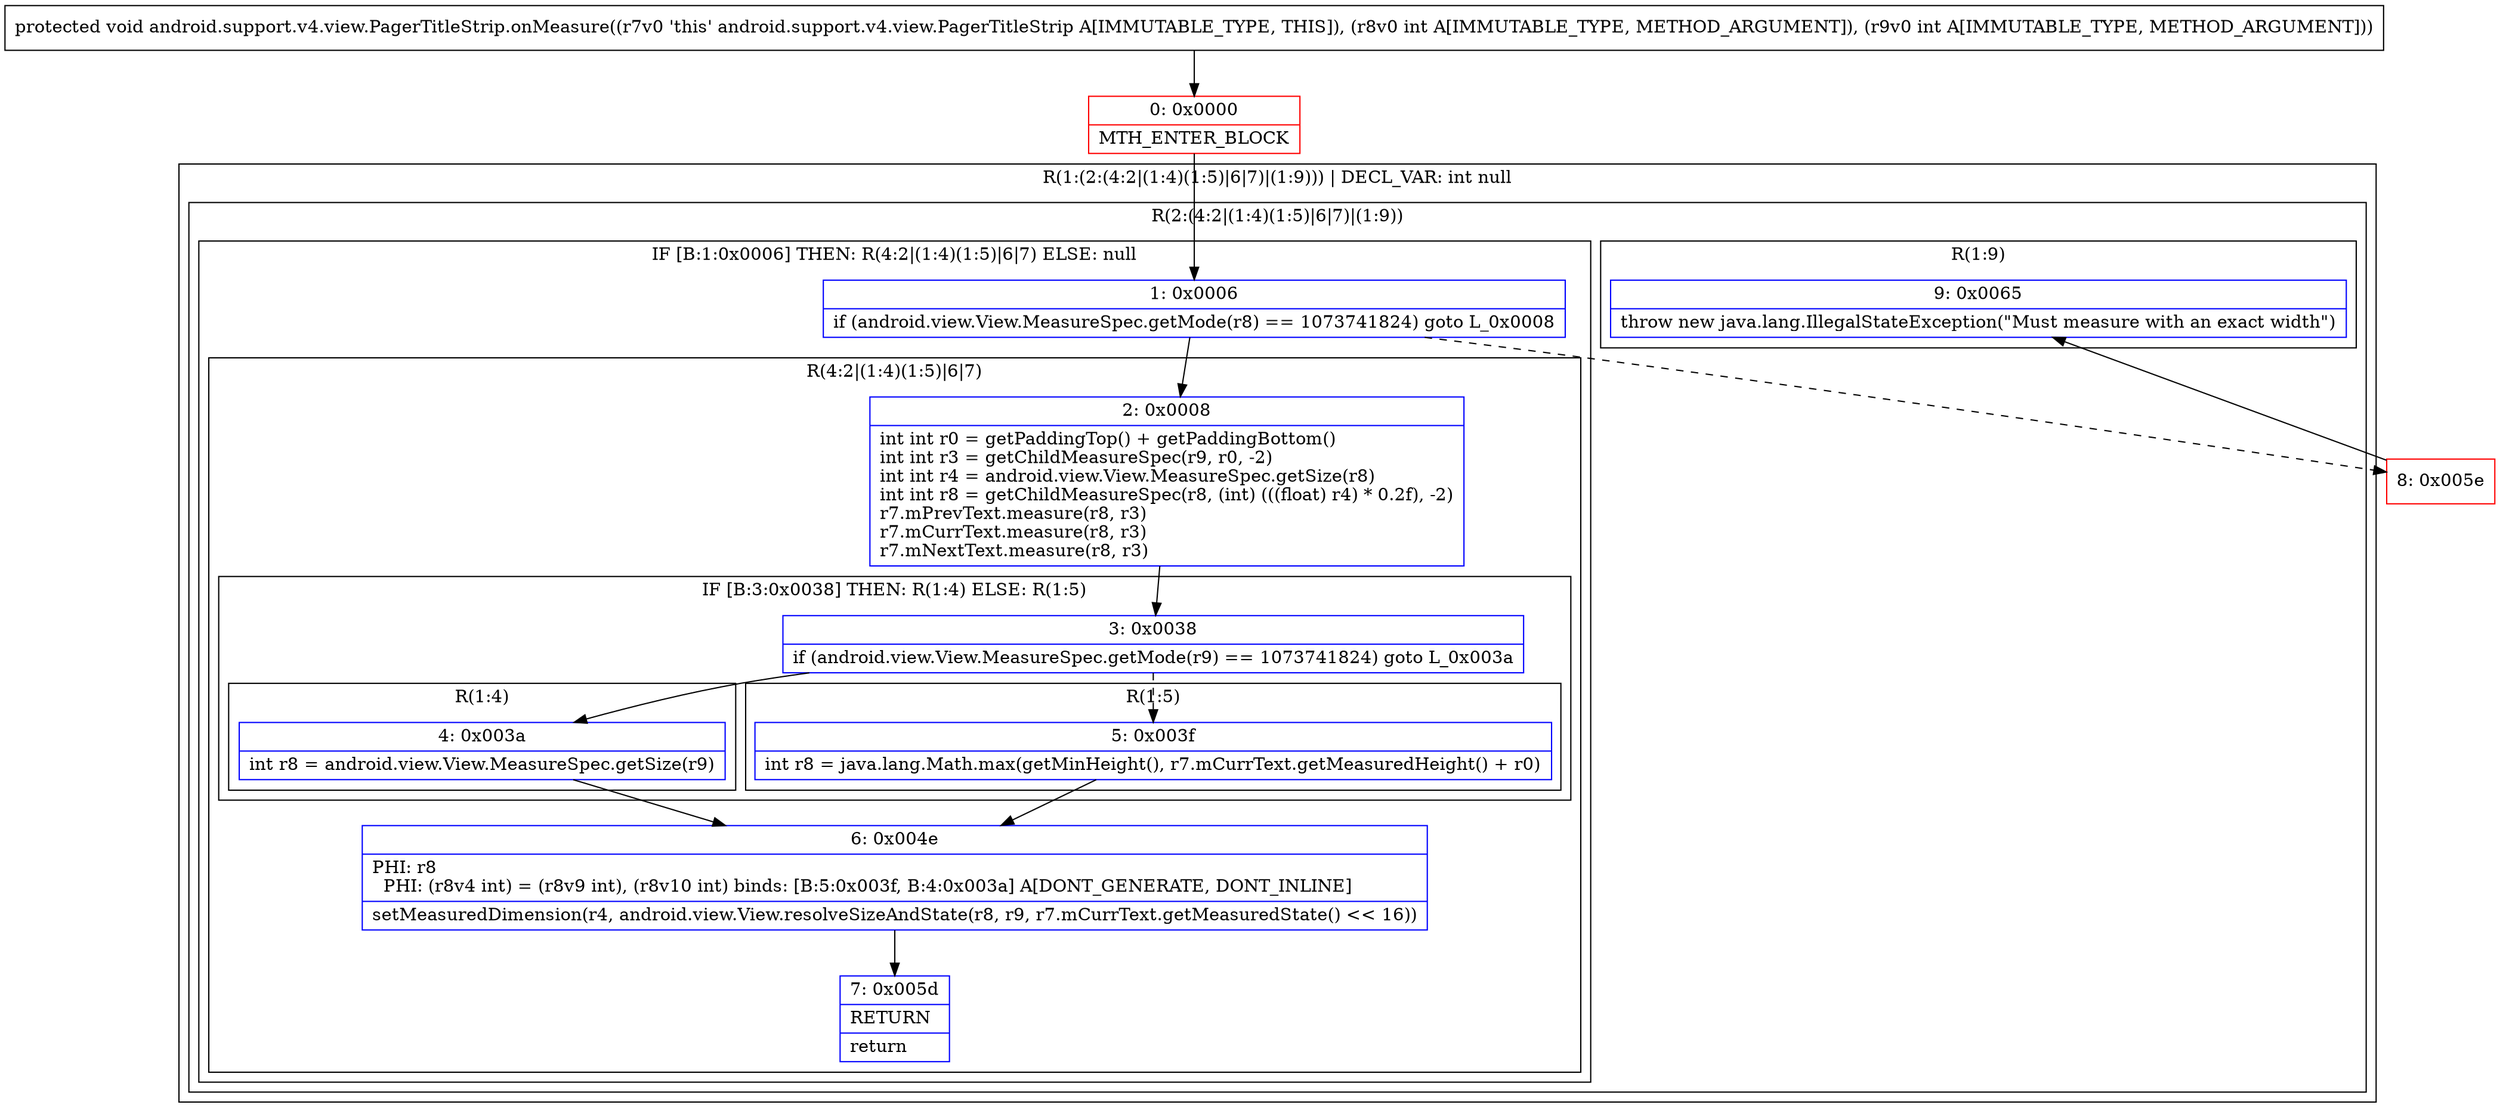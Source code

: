 digraph "CFG forandroid.support.v4.view.PagerTitleStrip.onMeasure(II)V" {
subgraph cluster_Region_392231987 {
label = "R(1:(2:(4:2|(1:4)(1:5)|6|7)|(1:9))) | DECL_VAR: int null\l";
node [shape=record,color=blue];
subgraph cluster_Region_1296673212 {
label = "R(2:(4:2|(1:4)(1:5)|6|7)|(1:9))";
node [shape=record,color=blue];
subgraph cluster_IfRegion_1090474423 {
label = "IF [B:1:0x0006] THEN: R(4:2|(1:4)(1:5)|6|7) ELSE: null";
node [shape=record,color=blue];
Node_1 [shape=record,label="{1\:\ 0x0006|if (android.view.View.MeasureSpec.getMode(r8) == 1073741824) goto L_0x0008\l}"];
subgraph cluster_Region_933928120 {
label = "R(4:2|(1:4)(1:5)|6|7)";
node [shape=record,color=blue];
Node_2 [shape=record,label="{2\:\ 0x0008|int int r0 = getPaddingTop() + getPaddingBottom()\lint int r3 = getChildMeasureSpec(r9, r0, \-2)\lint int r4 = android.view.View.MeasureSpec.getSize(r8)\lint int r8 = getChildMeasureSpec(r8, (int) (((float) r4) * 0.2f), \-2)\lr7.mPrevText.measure(r8, r3)\lr7.mCurrText.measure(r8, r3)\lr7.mNextText.measure(r8, r3)\l}"];
subgraph cluster_IfRegion_1191805426 {
label = "IF [B:3:0x0038] THEN: R(1:4) ELSE: R(1:5)";
node [shape=record,color=blue];
Node_3 [shape=record,label="{3\:\ 0x0038|if (android.view.View.MeasureSpec.getMode(r9) == 1073741824) goto L_0x003a\l}"];
subgraph cluster_Region_1330526406 {
label = "R(1:4)";
node [shape=record,color=blue];
Node_4 [shape=record,label="{4\:\ 0x003a|int r8 = android.view.View.MeasureSpec.getSize(r9)\l}"];
}
subgraph cluster_Region_1753329883 {
label = "R(1:5)";
node [shape=record,color=blue];
Node_5 [shape=record,label="{5\:\ 0x003f|int r8 = java.lang.Math.max(getMinHeight(), r7.mCurrText.getMeasuredHeight() + r0)\l}"];
}
}
Node_6 [shape=record,label="{6\:\ 0x004e|PHI: r8 \l  PHI: (r8v4 int) = (r8v9 int), (r8v10 int) binds: [B:5:0x003f, B:4:0x003a] A[DONT_GENERATE, DONT_INLINE]\l|setMeasuredDimension(r4, android.view.View.resolveSizeAndState(r8, r9, r7.mCurrText.getMeasuredState() \<\< 16))\l}"];
Node_7 [shape=record,label="{7\:\ 0x005d|RETURN\l|return\l}"];
}
}
subgraph cluster_Region_1461218372 {
label = "R(1:9)";
node [shape=record,color=blue];
Node_9 [shape=record,label="{9\:\ 0x0065|throw new java.lang.IllegalStateException(\"Must measure with an exact width\")\l}"];
}
}
}
Node_0 [shape=record,color=red,label="{0\:\ 0x0000|MTH_ENTER_BLOCK\l}"];
Node_8 [shape=record,color=red,label="{8\:\ 0x005e}"];
MethodNode[shape=record,label="{protected void android.support.v4.view.PagerTitleStrip.onMeasure((r7v0 'this' android.support.v4.view.PagerTitleStrip A[IMMUTABLE_TYPE, THIS]), (r8v0 int A[IMMUTABLE_TYPE, METHOD_ARGUMENT]), (r9v0 int A[IMMUTABLE_TYPE, METHOD_ARGUMENT])) }"];
MethodNode -> Node_0;
Node_1 -> Node_2;
Node_1 -> Node_8[style=dashed];
Node_2 -> Node_3;
Node_3 -> Node_4;
Node_3 -> Node_5[style=dashed];
Node_4 -> Node_6;
Node_5 -> Node_6;
Node_6 -> Node_7;
Node_0 -> Node_1;
Node_8 -> Node_9;
}

